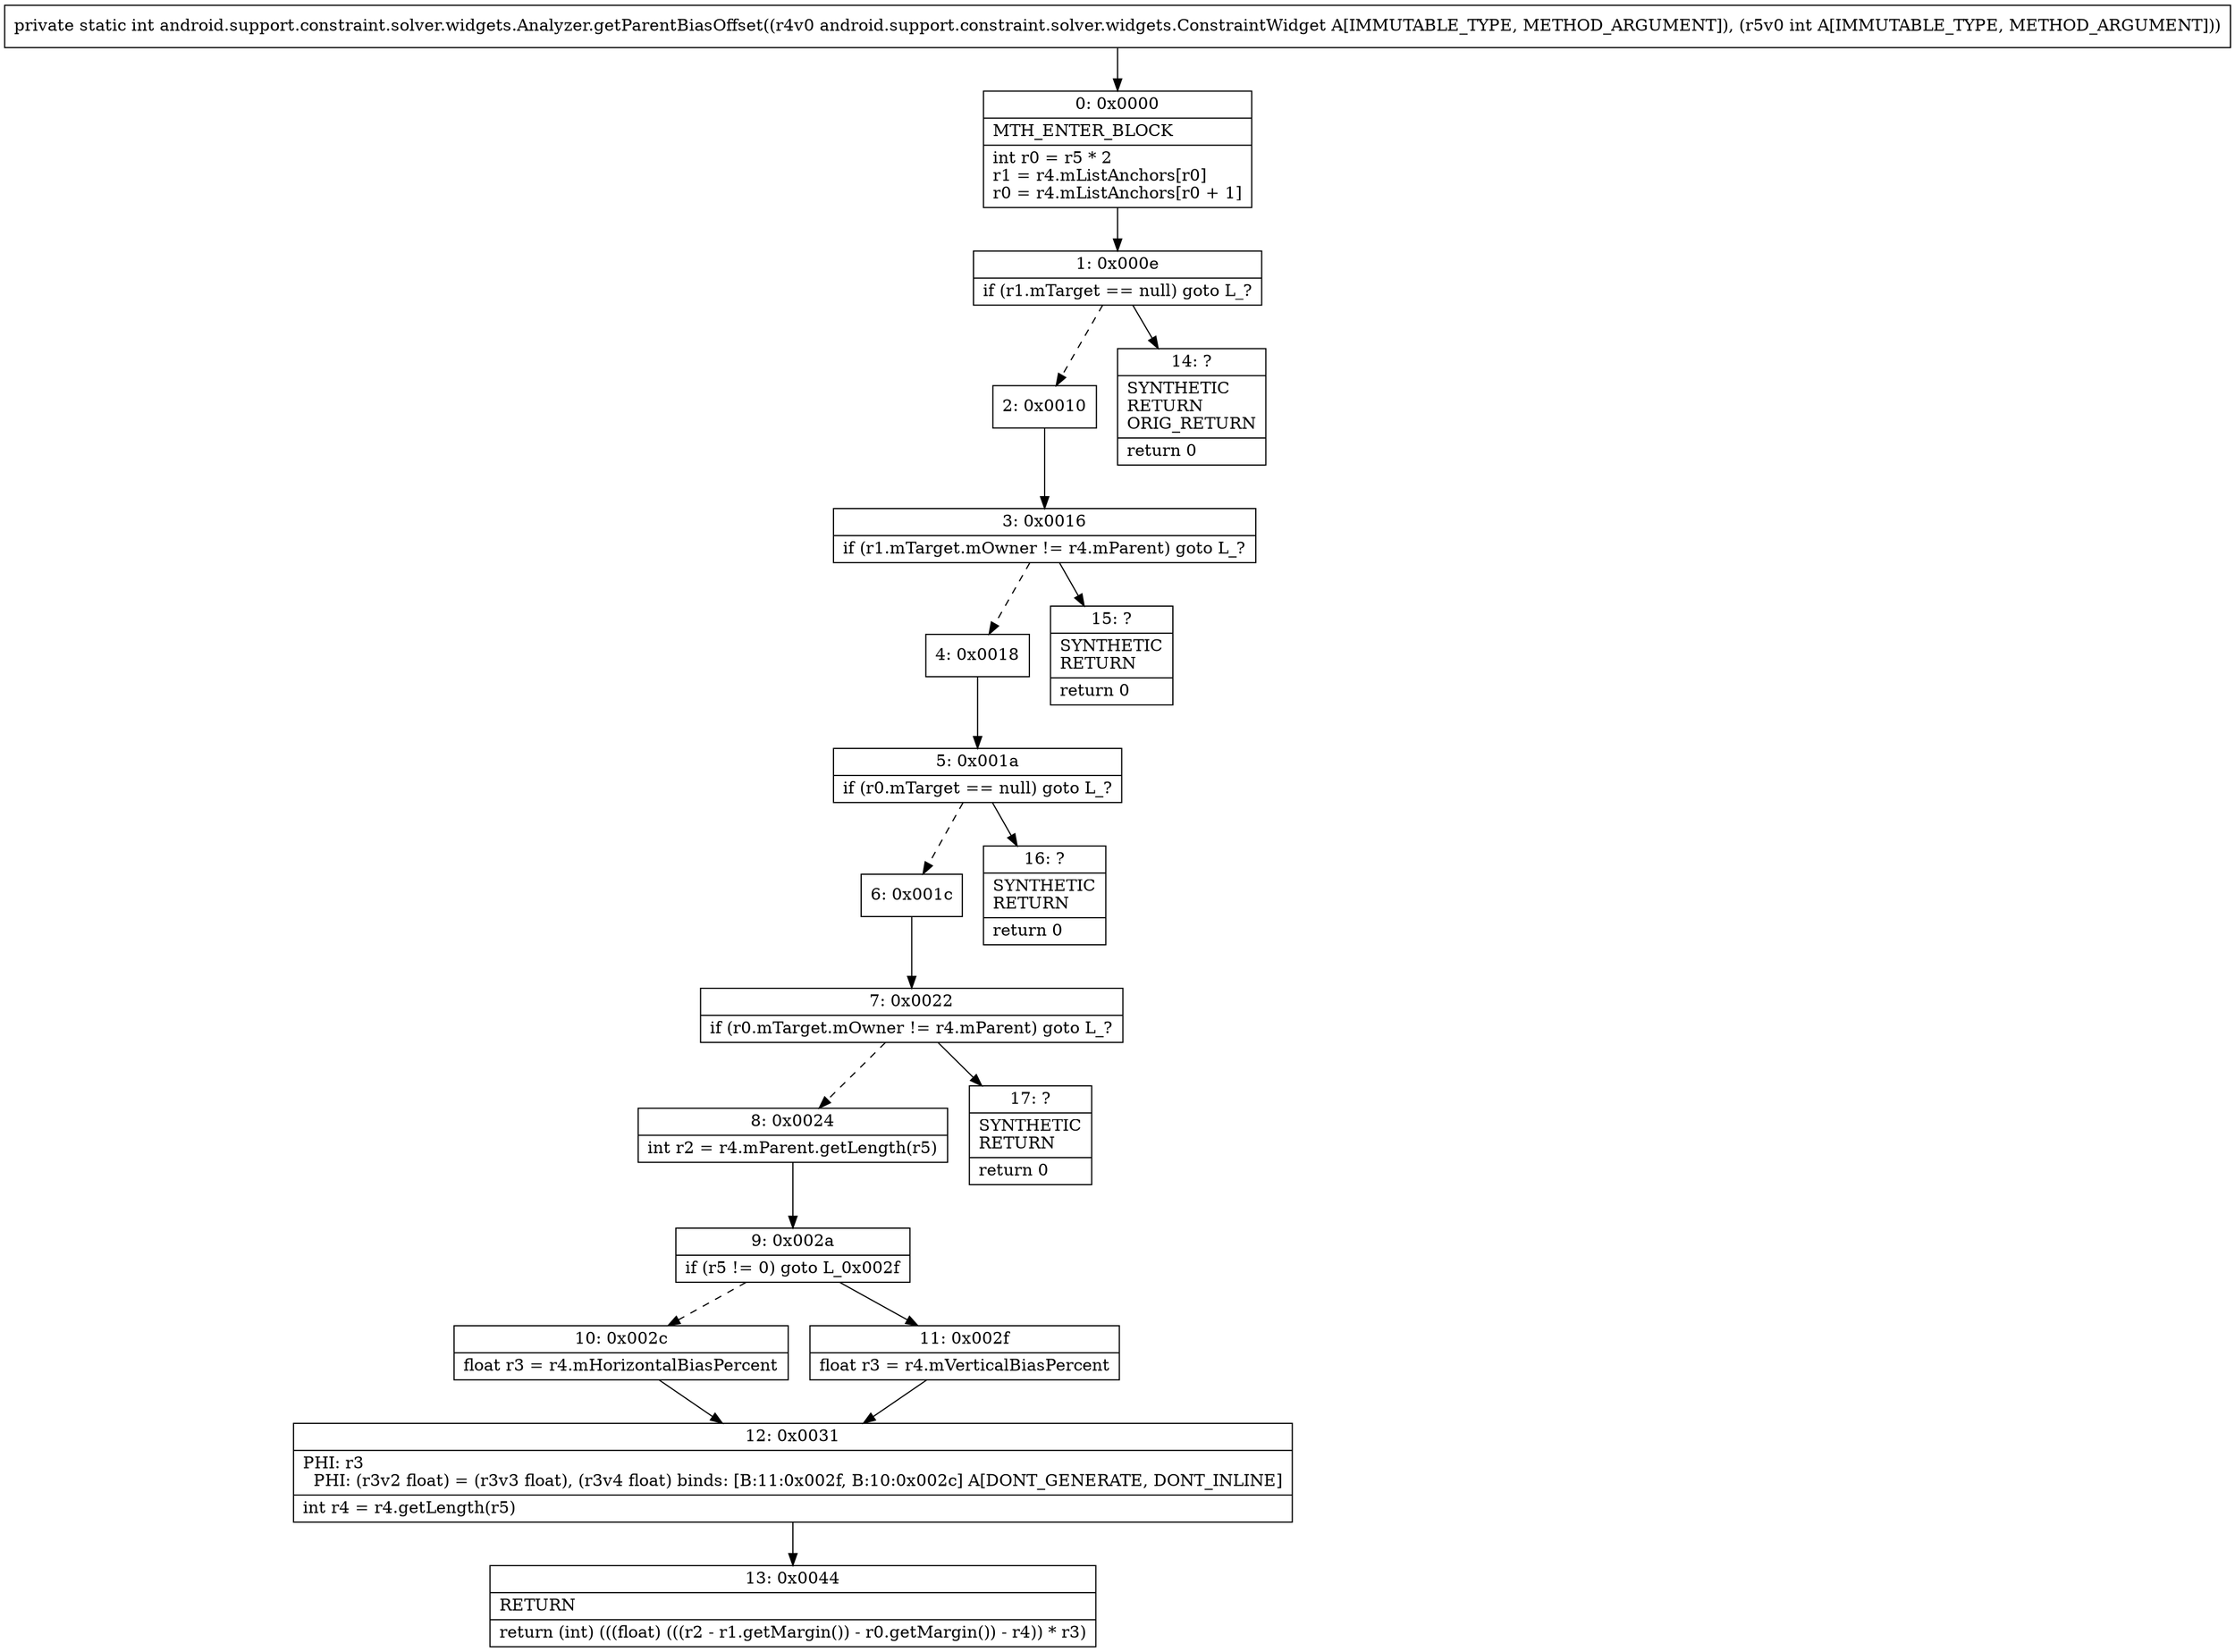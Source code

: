 digraph "CFG forandroid.support.constraint.solver.widgets.Analyzer.getParentBiasOffset(Landroid\/support\/constraint\/solver\/widgets\/ConstraintWidget;I)I" {
Node_0 [shape=record,label="{0\:\ 0x0000|MTH_ENTER_BLOCK\l|int r0 = r5 * 2\lr1 = r4.mListAnchors[r0]\lr0 = r4.mListAnchors[r0 + 1]\l}"];
Node_1 [shape=record,label="{1\:\ 0x000e|if (r1.mTarget == null) goto L_?\l}"];
Node_2 [shape=record,label="{2\:\ 0x0010}"];
Node_3 [shape=record,label="{3\:\ 0x0016|if (r1.mTarget.mOwner != r4.mParent) goto L_?\l}"];
Node_4 [shape=record,label="{4\:\ 0x0018}"];
Node_5 [shape=record,label="{5\:\ 0x001a|if (r0.mTarget == null) goto L_?\l}"];
Node_6 [shape=record,label="{6\:\ 0x001c}"];
Node_7 [shape=record,label="{7\:\ 0x0022|if (r0.mTarget.mOwner != r4.mParent) goto L_?\l}"];
Node_8 [shape=record,label="{8\:\ 0x0024|int r2 = r4.mParent.getLength(r5)\l}"];
Node_9 [shape=record,label="{9\:\ 0x002a|if (r5 != 0) goto L_0x002f\l}"];
Node_10 [shape=record,label="{10\:\ 0x002c|float r3 = r4.mHorizontalBiasPercent\l}"];
Node_11 [shape=record,label="{11\:\ 0x002f|float r3 = r4.mVerticalBiasPercent\l}"];
Node_12 [shape=record,label="{12\:\ 0x0031|PHI: r3 \l  PHI: (r3v2 float) = (r3v3 float), (r3v4 float) binds: [B:11:0x002f, B:10:0x002c] A[DONT_GENERATE, DONT_INLINE]\l|int r4 = r4.getLength(r5)\l}"];
Node_13 [shape=record,label="{13\:\ 0x0044|RETURN\l|return (int) (((float) (((r2 \- r1.getMargin()) \- r0.getMargin()) \- r4)) * r3)\l}"];
Node_14 [shape=record,label="{14\:\ ?|SYNTHETIC\lRETURN\lORIG_RETURN\l|return 0\l}"];
Node_15 [shape=record,label="{15\:\ ?|SYNTHETIC\lRETURN\l|return 0\l}"];
Node_16 [shape=record,label="{16\:\ ?|SYNTHETIC\lRETURN\l|return 0\l}"];
Node_17 [shape=record,label="{17\:\ ?|SYNTHETIC\lRETURN\l|return 0\l}"];
MethodNode[shape=record,label="{private static int android.support.constraint.solver.widgets.Analyzer.getParentBiasOffset((r4v0 android.support.constraint.solver.widgets.ConstraintWidget A[IMMUTABLE_TYPE, METHOD_ARGUMENT]), (r5v0 int A[IMMUTABLE_TYPE, METHOD_ARGUMENT])) }"];
MethodNode -> Node_0;
Node_0 -> Node_1;
Node_1 -> Node_2[style=dashed];
Node_1 -> Node_14;
Node_2 -> Node_3;
Node_3 -> Node_4[style=dashed];
Node_3 -> Node_15;
Node_4 -> Node_5;
Node_5 -> Node_6[style=dashed];
Node_5 -> Node_16;
Node_6 -> Node_7;
Node_7 -> Node_8[style=dashed];
Node_7 -> Node_17;
Node_8 -> Node_9;
Node_9 -> Node_10[style=dashed];
Node_9 -> Node_11;
Node_10 -> Node_12;
Node_11 -> Node_12;
Node_12 -> Node_13;
}

